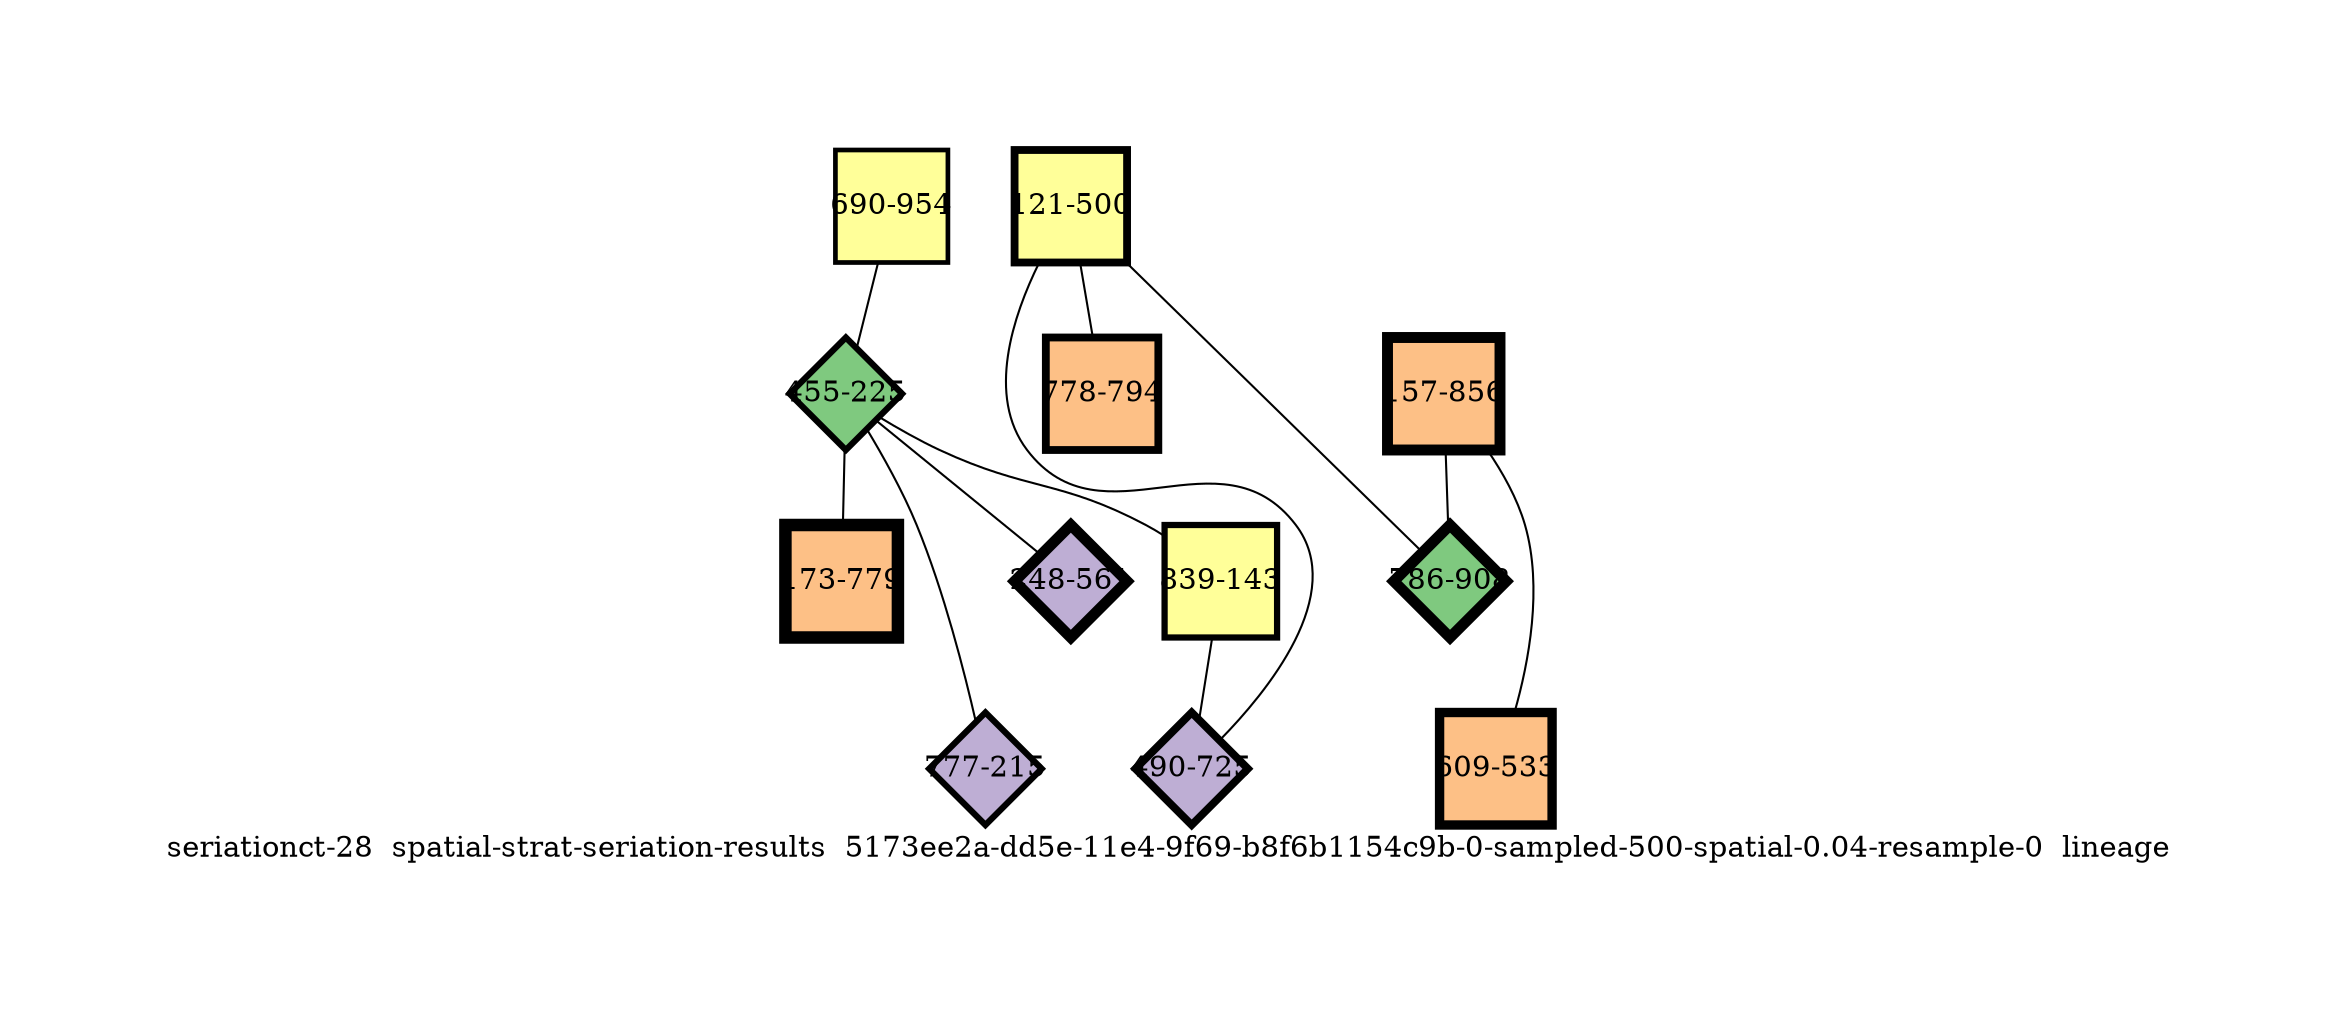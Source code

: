 strict graph "seriationct-28  spatial-strat-seriation-results  5173ee2a-dd5e-11e4-9f69-b8f6b1154c9b-0-sampled-500-spatial-0.04-resample-0  lineage" {
labelloc=b;
ratio=auto;
pad="1.0";
label="seriationct-28  spatial-strat-seriation-results  5173ee2a-dd5e-11e4-9f69-b8f6b1154c9b-0-sampled-500-spatial-0.04-resample-0  lineage";
node [width="0.75", style=filled, fixedsize=true, height="0.75", shape=circle, label=""];
0 [xCoordinate="954.0", appears_in_slice=3, yCoordinate="690.0", colorscheme=accent8, lineage_id=1, short_label="690-954", label="690-954", shape=square, cluster_id=3, fillcolor=4, size="500.0", id=0, penwidth="2.25"];
1 [xCoordinate="856.0", appears_in_slice=7, yCoordinate="157.0", colorscheme=accent8, lineage_id=1, short_label="157-856", label="157-856", shape=square, cluster_id=2, fillcolor=3, size="500.0", id=1, penwidth="5.25"];
2 [xCoordinate="225.0", appears_in_slice=4, yCoordinate="455.0", colorscheme=accent8, lineage_id=2, short_label="455-225", label="455-225", shape=diamond, cluster_id=0, fillcolor=1, size="500.0", id=10, penwidth="3.0"];
3 [xCoordinate="500.0", appears_in_slice=5, yCoordinate="121.0", colorscheme=accent8, lineage_id=1, short_label="121-500", label="121-500", shape=square, cluster_id=3, fillcolor=4, size="500.0", id=3, penwidth="3.75"];
4 [xCoordinate="533.0", appears_in_slice=6, yCoordinate="609.0", colorscheme=accent8, lineage_id=1, short_label="609-533", label="609-533", shape=square, cluster_id=2, fillcolor=3, size="500.0", id=4, penwidth="4.5"];
5 [xCoordinate="215.0", appears_in_slice=4, yCoordinate="777.0", colorscheme=accent8, lineage_id=2, short_label="777-215", label="777-215", shape=diamond, cluster_id=1, fillcolor=2, size="500.0", id=5, penwidth="3.0"];
6 [xCoordinate="794.0", appears_in_slice=5, yCoordinate="778.0", colorscheme=accent8, lineage_id=1, short_label="778-794", label="778-794", shape=square, cluster_id=2, fillcolor=3, size="500.0", id=8, penwidth="3.75"];
7 [xCoordinate="561.0", appears_in_slice=7, yCoordinate="248.0", colorscheme=accent8, lineage_id=2, short_label="248-561", label="248-561", shape=diamond, cluster_id=1, fillcolor=2, size="500.0", id=7, penwidth="5.25"];
8 [xCoordinate="143.0", appears_in_slice=4, yCoordinate="839.0", colorscheme=accent8, lineage_id=1, short_label="839-143", label="839-143", shape=square, cluster_id=3, fillcolor=4, size="500.0", id=6, penwidth="3.0"];
9 [xCoordinate="908.0", appears_in_slice=7, yCoordinate="786.0", colorscheme=accent8, lineage_id=2, short_label="786-908", label="786-908", shape=diamond, cluster_id=0, fillcolor=1, size="500.0", id=9, penwidth="5.25"];
10 [xCoordinate="725.0", appears_in_slice=5, yCoordinate="490.0", colorscheme=accent8, lineage_id=2, short_label="490-725", label="490-725", shape=diamond, cluster_id=1, fillcolor=2, size="500.0", id=2, penwidth="3.75"];
11 [xCoordinate="779.0", appears_in_slice=8, yCoordinate="173.0", colorscheme=accent8, lineage_id=1, short_label="173-779", label="173-779", shape=square, cluster_id=2, fillcolor=3, size="500.0", id=11, penwidth="6.0"];
0 -- 2  [inverseweight="2.65619474965", weight="0.376478419036"];
1 -- 9  [inverseweight="2.33644859813", weight="0.428"];
1 -- 4  [inverseweight="3.23436646874", weight="0.30917955948"];
2 -- 8  [inverseweight="2.66865050789", weight="0.374721229716"];
2 -- 11  [inverseweight="2.26038489494", weight="0.442402531638"];
2 -- 5  [inverseweight="2.12238179989", weight="0.471168759576"];
2 -- 7  [inverseweight="2.17469426491", weight="0.459834752928"];
3 -- 9  [inverseweight="2.71202957994", weight="0.368727541689"];
3 -- 10  [inverseweight="2.46745905662", weight="0.405275215132"];
3 -- 6  [inverseweight="8.70124645582", weight="0.114926063188"];
8 -- 10  [inverseweight="2.67920371324", weight="0.373245227699"];
}
